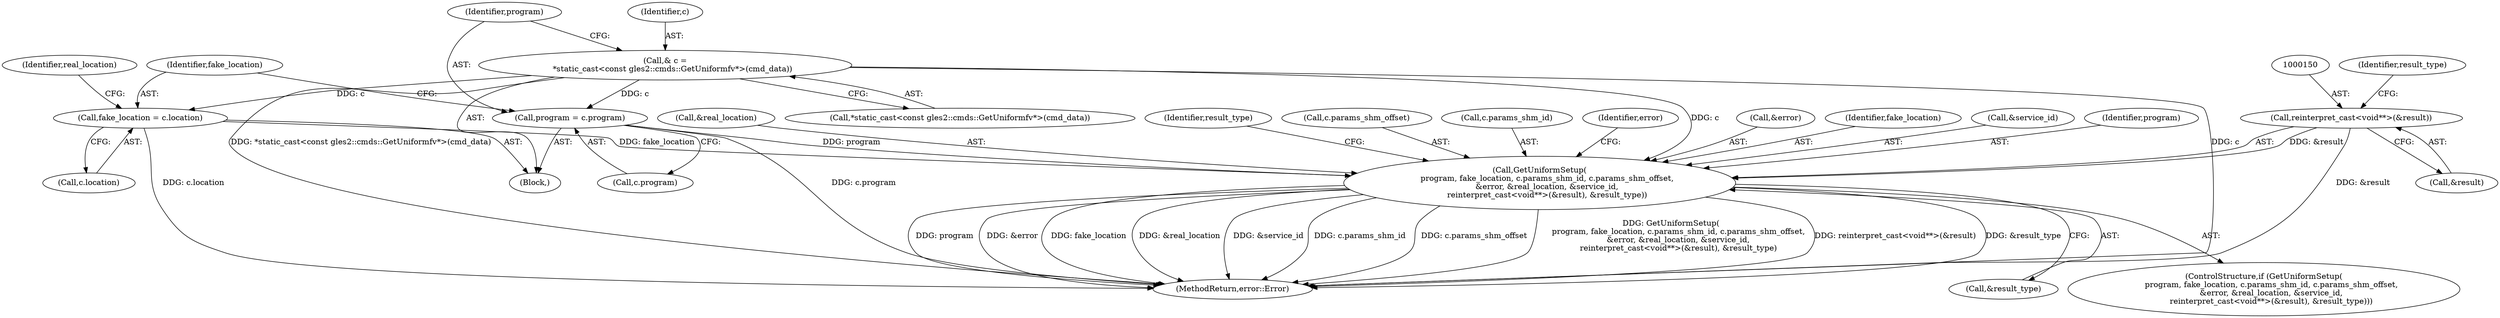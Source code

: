 digraph "1_Chrome_181c7400b2bf50ba02ac77149749fb419b4d4797_0@del" {
"1000134" [label="(Call,GetUniformSetup(\n      program, fake_location, c.params_shm_id, c.params_shm_offset,\n      &error, &real_location, &service_id,\n      reinterpret_cast<void**>(&result), &result_type))"];
"1000112" [label="(Call,program = c.program)"];
"1000105" [label="(Call,& c =\n      *static_cast<const gles2::cmds::GetUniformfv*>(cmd_data))"];
"1000118" [label="(Call,fake_location = c.location)"];
"1000149" [label="(Call,reinterpret_cast<void**>(&result))"];
"1000107" [label="(Call,*static_cast<const gles2::cmds::GetUniformfv*>(cmd_data))"];
"1000143" [label="(Call,&error)"];
"1000136" [label="(Identifier,fake_location)"];
"1000147" [label="(Call,&service_id)"];
"1000135" [label="(Identifier,program)"];
"1000151" [label="(Call,&result)"];
"1000112" [label="(Call,program = c.program)"];
"1000134" [label="(Call,GetUniformSetup(\n      program, fake_location, c.params_shm_id, c.params_shm_offset,\n      &error, &real_location, &service_id,\n      reinterpret_cast<void**>(&result), &result_type))"];
"1000145" [label="(Call,&real_location)"];
"1000133" [label="(ControlStructure,if (GetUniformSetup(\n      program, fake_location, c.params_shm_id, c.params_shm_offset,\n      &error, &real_location, &service_id,\n      reinterpret_cast<void**>(&result), &result_type)))"];
"1000216" [label="(MethodReturn,error::Error)"];
"1000119" [label="(Identifier,fake_location)"];
"1000113" [label="(Identifier,program)"];
"1000114" [label="(Call,c.program)"];
"1000159" [label="(Identifier,result_type)"];
"1000120" [label="(Call,c.location)"];
"1000118" [label="(Call,fake_location = c.location)"];
"1000140" [label="(Call,c.params_shm_offset)"];
"1000126" [label="(Identifier,real_location)"];
"1000137" [label="(Call,c.params_shm_id)"];
"1000106" [label="(Identifier,c)"];
"1000215" [label="(Identifier,error)"];
"1000149" [label="(Call,reinterpret_cast<void**>(&result))"];
"1000105" [label="(Call,& c =\n      *static_cast<const gles2::cmds::GetUniformfv*>(cmd_data))"];
"1000154" [label="(Identifier,result_type)"];
"1000103" [label="(Block,)"];
"1000153" [label="(Call,&result_type)"];
"1000134" -> "1000133"  [label="AST: "];
"1000134" -> "1000153"  [label="CFG: "];
"1000135" -> "1000134"  [label="AST: "];
"1000136" -> "1000134"  [label="AST: "];
"1000137" -> "1000134"  [label="AST: "];
"1000140" -> "1000134"  [label="AST: "];
"1000143" -> "1000134"  [label="AST: "];
"1000145" -> "1000134"  [label="AST: "];
"1000147" -> "1000134"  [label="AST: "];
"1000149" -> "1000134"  [label="AST: "];
"1000153" -> "1000134"  [label="AST: "];
"1000159" -> "1000134"  [label="CFG: "];
"1000215" -> "1000134"  [label="CFG: "];
"1000134" -> "1000216"  [label="DDG: c.params_shm_offset"];
"1000134" -> "1000216"  [label="DDG: GetUniformSetup(\n      program, fake_location, c.params_shm_id, c.params_shm_offset,\n      &error, &real_location, &service_id,\n      reinterpret_cast<void**>(&result), &result_type)"];
"1000134" -> "1000216"  [label="DDG: reinterpret_cast<void**>(&result)"];
"1000134" -> "1000216"  [label="DDG: &result_type"];
"1000134" -> "1000216"  [label="DDG: program"];
"1000134" -> "1000216"  [label="DDG: &error"];
"1000134" -> "1000216"  [label="DDG: fake_location"];
"1000134" -> "1000216"  [label="DDG: &real_location"];
"1000134" -> "1000216"  [label="DDG: &service_id"];
"1000134" -> "1000216"  [label="DDG: c.params_shm_id"];
"1000112" -> "1000134"  [label="DDG: program"];
"1000118" -> "1000134"  [label="DDG: fake_location"];
"1000105" -> "1000134"  [label="DDG: c"];
"1000149" -> "1000134"  [label="DDG: &result"];
"1000112" -> "1000103"  [label="AST: "];
"1000112" -> "1000114"  [label="CFG: "];
"1000113" -> "1000112"  [label="AST: "];
"1000114" -> "1000112"  [label="AST: "];
"1000119" -> "1000112"  [label="CFG: "];
"1000112" -> "1000216"  [label="DDG: c.program"];
"1000105" -> "1000112"  [label="DDG: c"];
"1000105" -> "1000103"  [label="AST: "];
"1000105" -> "1000107"  [label="CFG: "];
"1000106" -> "1000105"  [label="AST: "];
"1000107" -> "1000105"  [label="AST: "];
"1000113" -> "1000105"  [label="CFG: "];
"1000105" -> "1000216"  [label="DDG: *static_cast<const gles2::cmds::GetUniformfv*>(cmd_data)"];
"1000105" -> "1000216"  [label="DDG: c"];
"1000105" -> "1000118"  [label="DDG: c"];
"1000118" -> "1000103"  [label="AST: "];
"1000118" -> "1000120"  [label="CFG: "];
"1000119" -> "1000118"  [label="AST: "];
"1000120" -> "1000118"  [label="AST: "];
"1000126" -> "1000118"  [label="CFG: "];
"1000118" -> "1000216"  [label="DDG: c.location"];
"1000149" -> "1000151"  [label="CFG: "];
"1000150" -> "1000149"  [label="AST: "];
"1000151" -> "1000149"  [label="AST: "];
"1000154" -> "1000149"  [label="CFG: "];
"1000149" -> "1000216"  [label="DDG: &result"];
}
